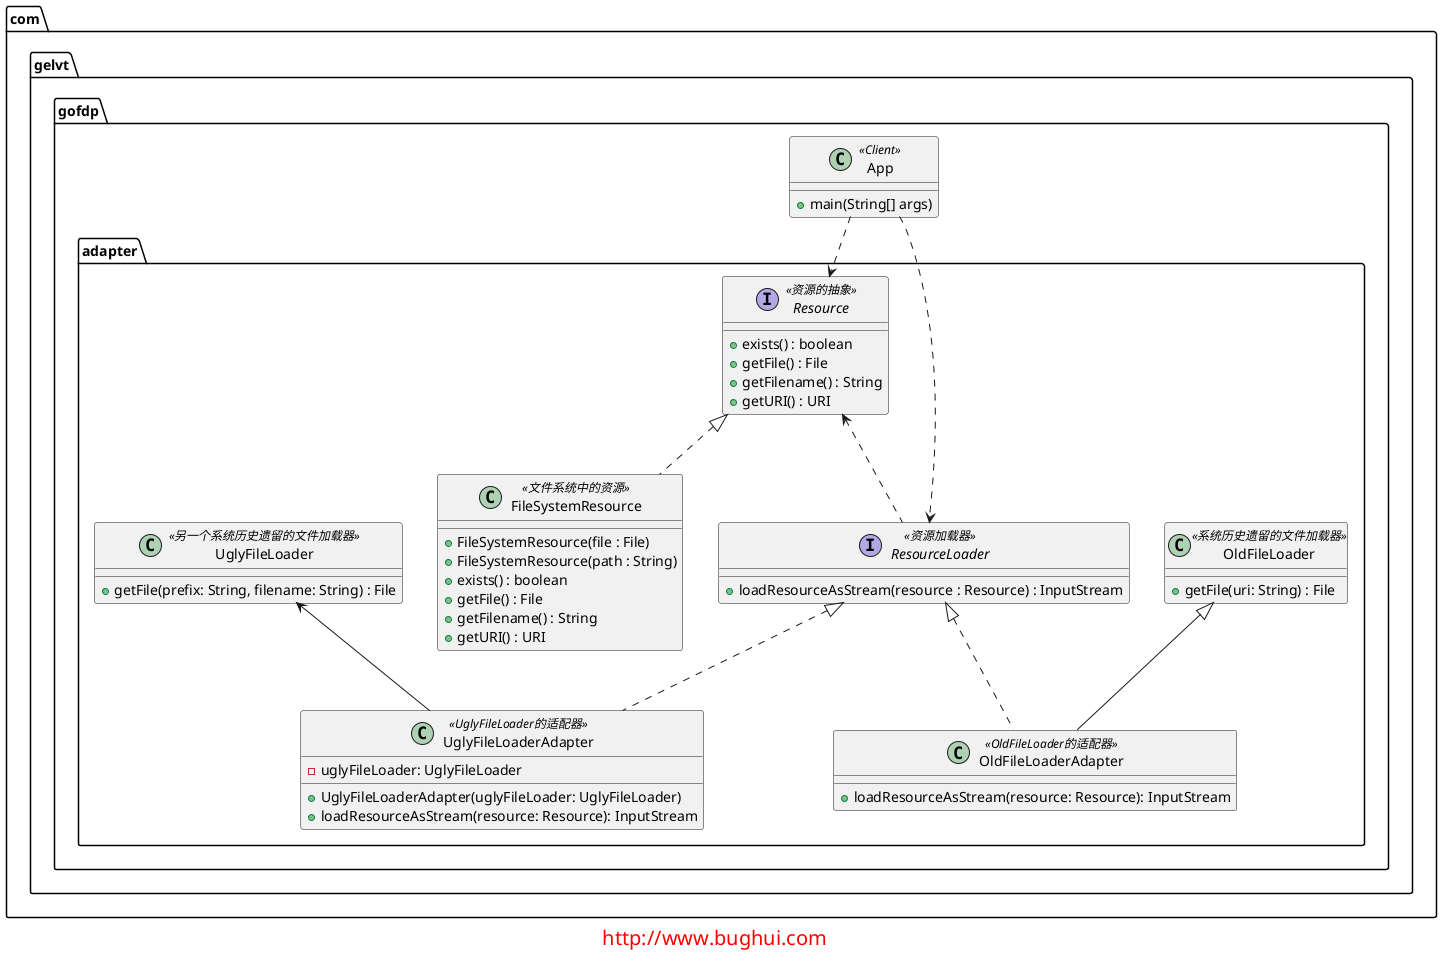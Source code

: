 @startuml

package com.gelvt.gofdp.adapter{

    interface Resource <<资源的抽象>>{
        + exists() : boolean
        + getFile() : File
        + getFilename() : String
        + getURI() : URI
    }

    interface ResourceLoader <<资源加载器>>{
        + loadResourceAsStream(resource : Resource) : InputStream
    }

    class FileSystemResource <<文件系统中的资源>>{
        + FileSystemResource(file : File)
        + FileSystemResource(path : String)
        + exists() : boolean
        + getFile() : File
        + getFilename() : String
        + getURI() : URI
    }

    class OldFileLoader <<系统历史遗留的文件加载器>>{
        + getFile(uri: String) : File
    }

    class UglyFileLoader <<另一个系统历史遗留的文件加载器>>{
        + getFile(prefix: String, filename: String) : File
    }

    class OldFileLoaderAdapter <<OldFileLoader的适配器>>{
        + loadResourceAsStream(resource: Resource): InputStream
    }

    class UglyFileLoaderAdapter <<UglyFileLoader的适配器>>{
        - uglyFileLoader: UglyFileLoader
        + UglyFileLoaderAdapter(uglyFileLoader: UglyFileLoader)
        + loadResourceAsStream(resource: Resource): InputStream
    }

    Resource <|.. FileSystemResource
    Resource <.. ResourceLoader
    OldFileLoader <|-- OldFileLoaderAdapter
    ResourceLoader <|.. OldFileLoaderAdapter
    UglyFileLoader <-- UglyFileLoaderAdapter
    ResourceLoader <|.. UglyFileLoaderAdapter
}

package com.gelvt.gofdp{
    class App <<Client>>{
        + main(String[] args)
    }
}

App ..> Resource
App ..> ResourceLoader


footer
<font size="20" color="red">http://www.bughui.com</font>
endfooter

@enduml